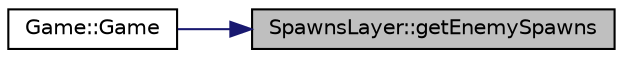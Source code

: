 digraph "SpawnsLayer::getEnemySpawns"
{
 // LATEX_PDF_SIZE
  bgcolor="transparent";
  edge [fontname="Helvetica",fontsize="10",labelfontname="Helvetica",labelfontsize="10"];
  node [fontname="Helvetica",fontsize="10",shape=record];
  rankdir="RL";
  Node1 [label="SpawnsLayer::getEnemySpawns",height=0.2,width=0.4,color="black", fillcolor="grey75", style="filled", fontcolor="black",tooltip="Fonction permettant de récupérer les SpawnPoint des Ennemy."];
  Node1 -> Node2 [dir="back",color="midnightblue",fontsize="10",style="solid",fontname="Helvetica"];
  Node2 [label="Game::Game",height=0.2,width=0.4,color="black",URL="$classGame.html#ad59df6562a58a614fda24622d3715b65",tooltip=" "];
}
